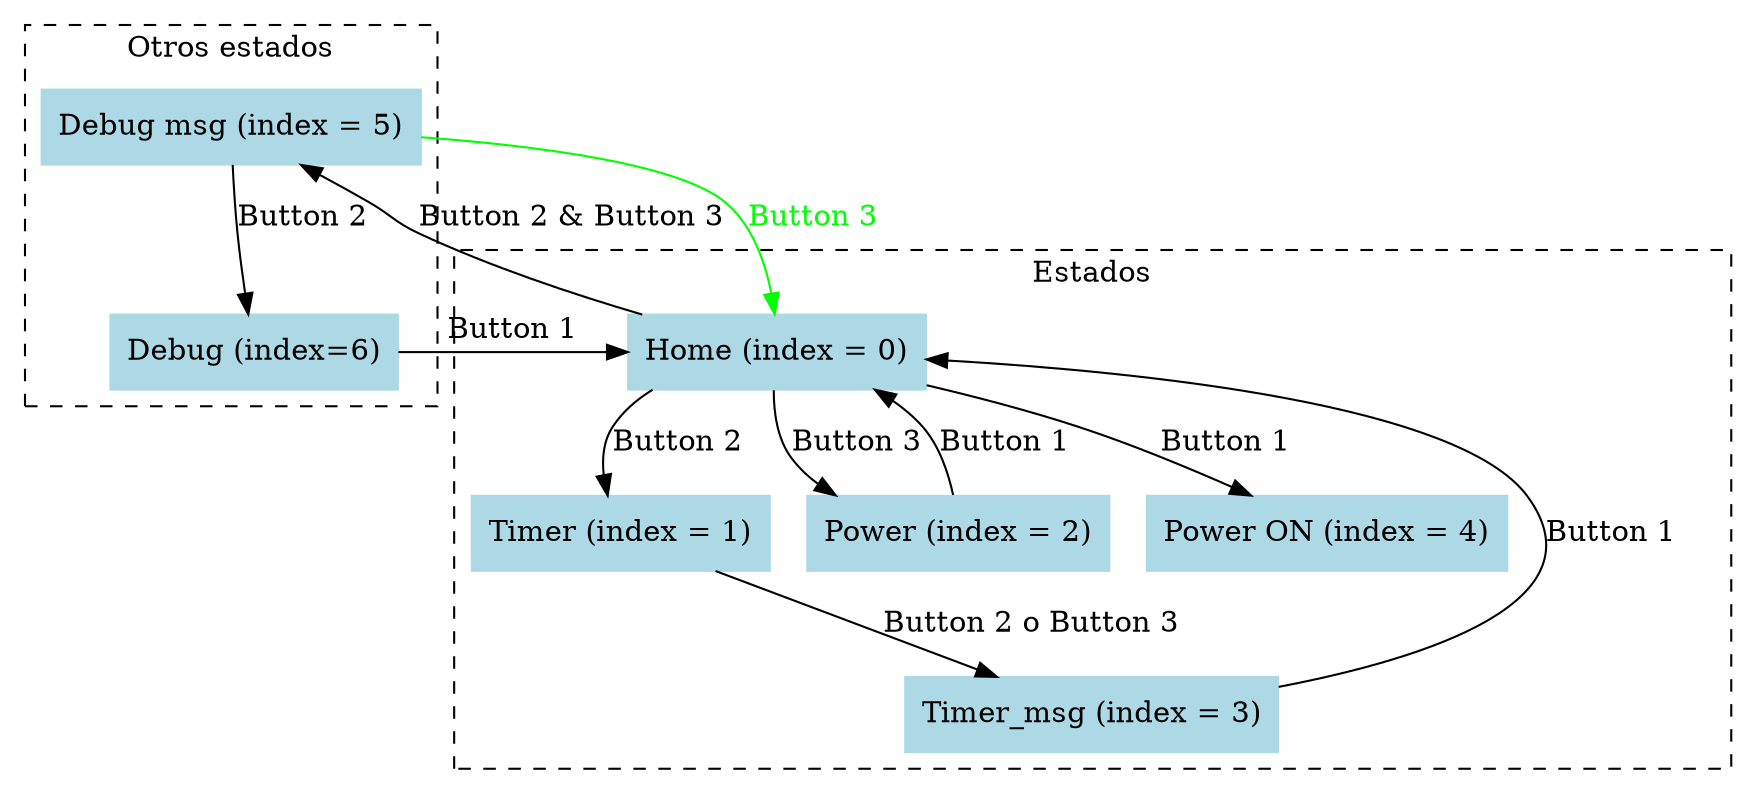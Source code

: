 //.\dot.exe -Tpng -o .\test.png -Gdpi=300 .\fsm_Menu.dot
//

digraph MenuStateMachine{
    //Define los nodos con colores y formas especificos
    node [shape=rectangle, style=filled, color=lightblue, fontcolor=black];

    //subgrafo para alinear parcialmente los nodos
    subgraph cluster_0 {
        label = "Estados";
        style = dashed;

        Home [label="Home (index = 0)"];
        Timer [label="Timer (index = 1)"];
        Power [label="Power (index = 2)"];
        Timer_msg [label="Timer_msg (index = 3)"];
        Power_on [label="Power ON (index = 4)"];
    }

    subgraph cluster_1 {
         label = "Otros estados";
         style = dashed;

         Debug [label="Debug (index=6)"];
         Debug_msg [label="Debug msg (index = 5)"];
    }

    // Define las conexiones entre nodos
    Home -> Timer [label="Button 2"];
    Home -> Power [label="Button 3"];
    Home -> Power_on [label="Button 1"];
    Home -> Debug_msg [label="Button 2 & Button 3"];
    Debug_msg -> Debug [label = "Button 2"];
    Debug_msg -> Home [label = "Button 3", color=green, fontcolor=green];
    Debug -> Home [label = "Button 1"];

    Timer -> Timer_msg [label = "Button 2 o Button 3"];
    Timer_msg -> Home [label = "Button 1"];

    Power -> Home [label = "Button 1"];
}
